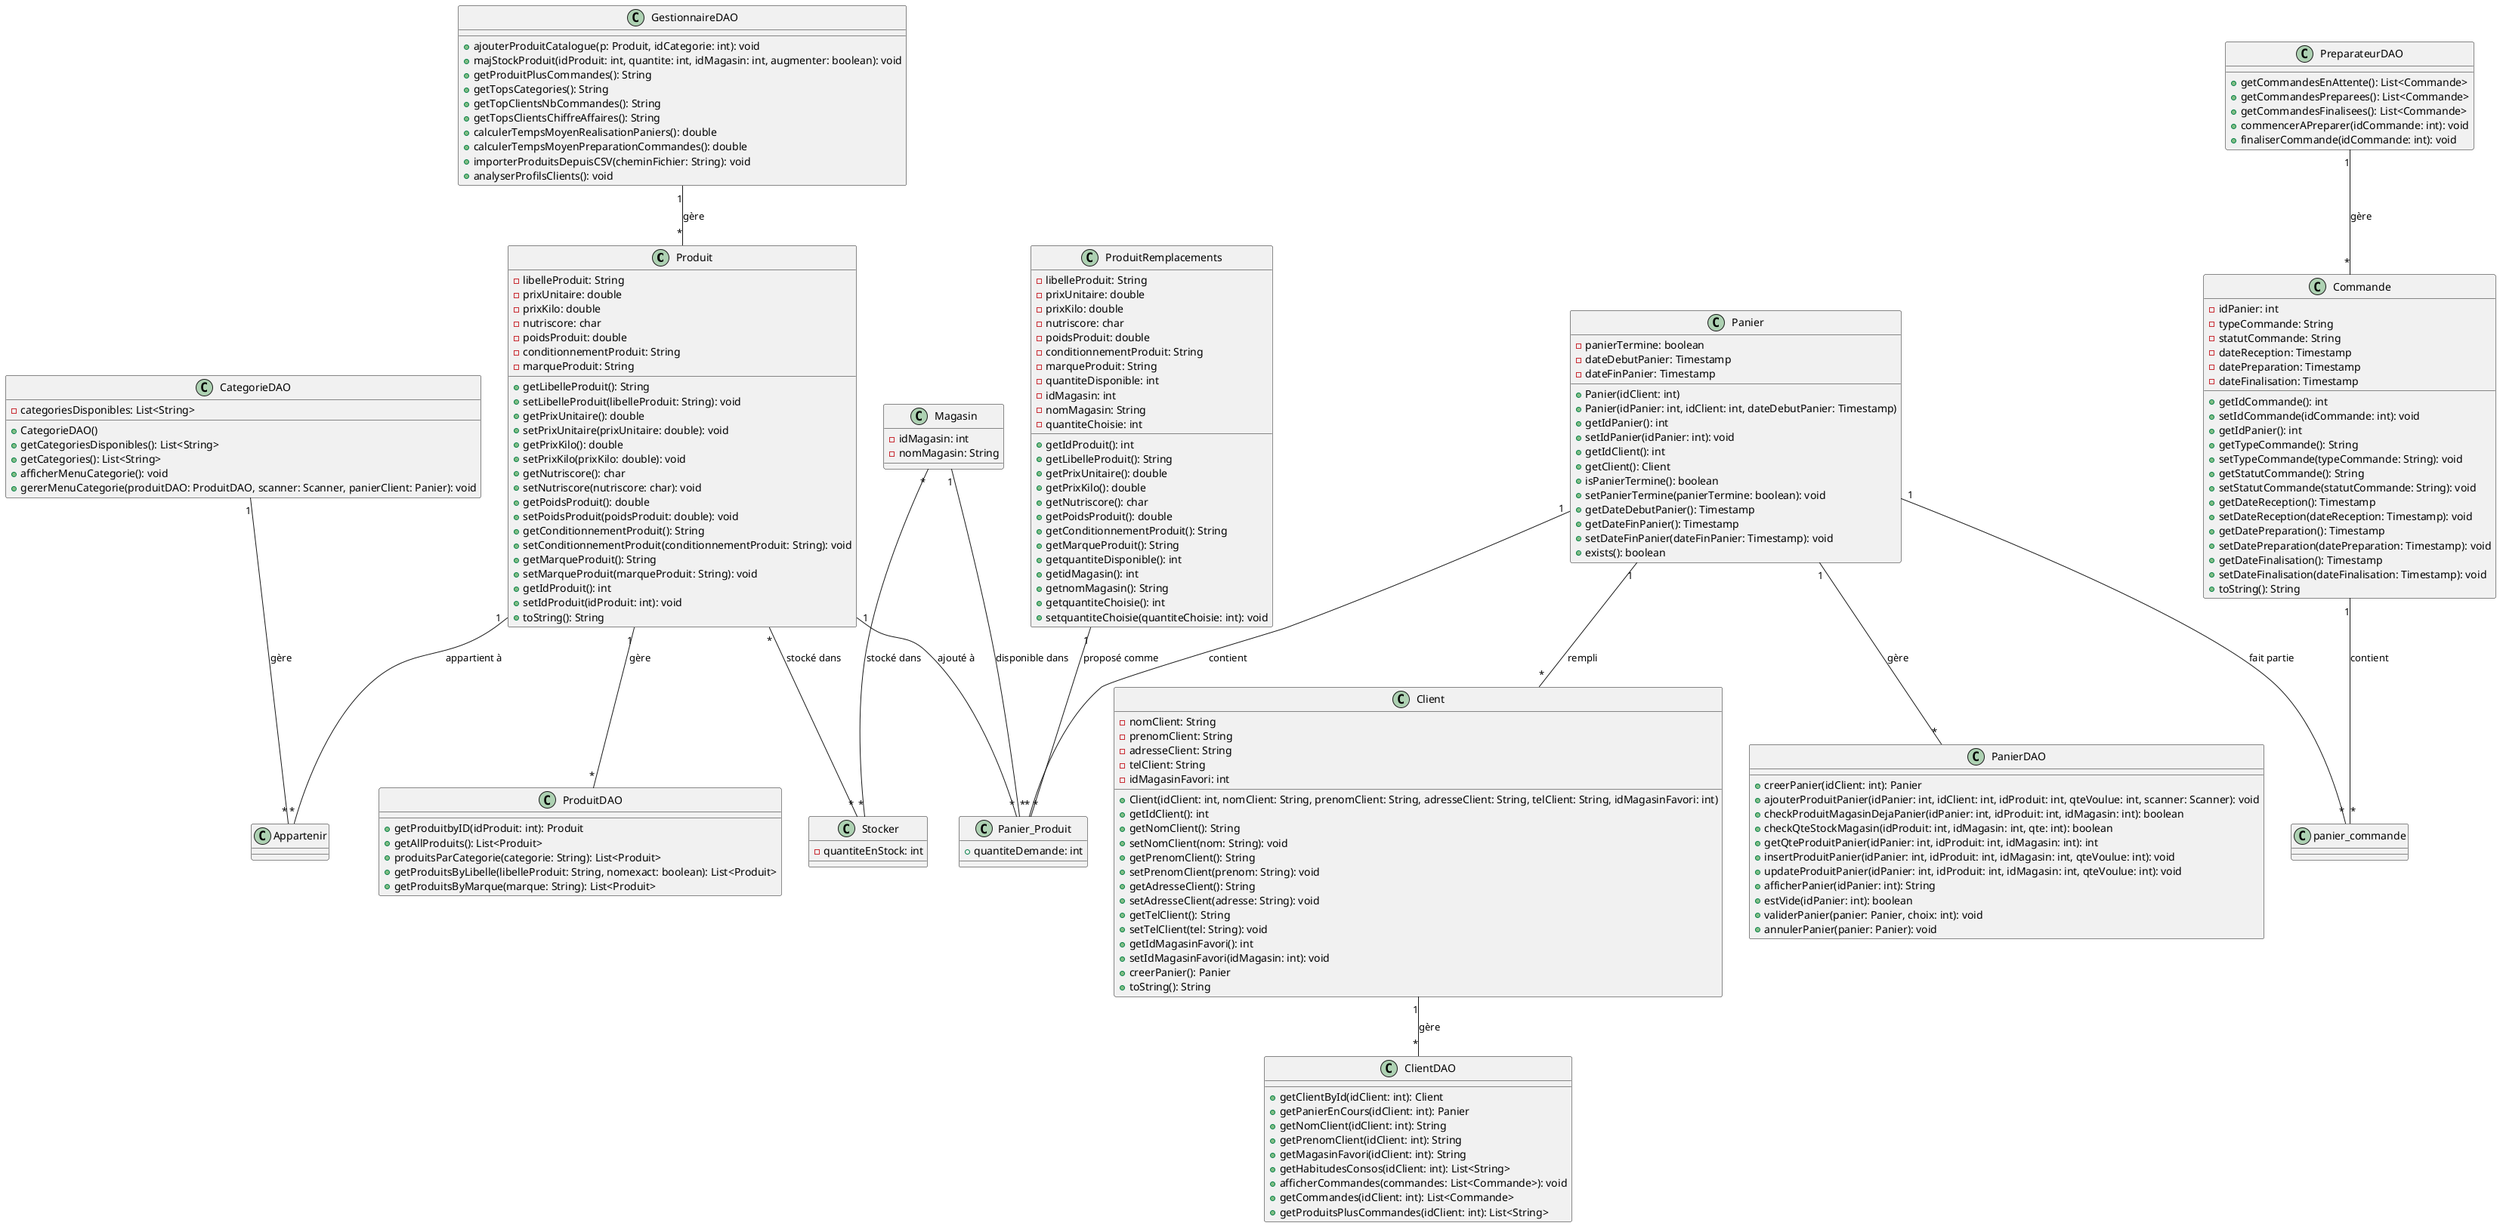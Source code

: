 @startuml schema-classes-uml

class Produit {
    - libelleProduit: String
    - prixUnitaire: double
    - prixKilo: double
    - nutriscore: char
    - poidsProduit: double
    - conditionnementProduit: String
    - marqueProduit: String

    + getLibelleProduit(): String
    + setLibelleProduit(libelleProduit: String): void
    + getPrixUnitaire(): double
    + setPrixUnitaire(prixUnitaire: double): void
    + getPrixKilo(): double
    + setPrixKilo(prixKilo: double): void
    + getNutriscore(): char
    + setNutriscore(nutriscore: char): void
    + getPoidsProduit(): double
    + setPoidsProduit(poidsProduit: double): void
    + getConditionnementProduit(): String
    + setConditionnementProduit(conditionnementProduit: String): void
    + getMarqueProduit(): String
    + setMarqueProduit(marqueProduit: String): void
    + getIdProduit(): int
    + setIdProduit(idProduit: int): void
    + toString(): String
}

class ProduitDAO {
    + getProduitbyID(idProduit: int): Produit
    + getAllProduits(): List<Produit>
    + produitsParCategorie(categorie: String): List<Produit>
    + getProduitsByLibelle(libelleProduit: String, nomexact: boolean): List<Produit>
    + getProduitsByMarque(marque: String): List<Produit>
}

class ProduitRemplacements {
    - libelleProduit: String
    - prixUnitaire: double
    - prixKilo: double
    - nutriscore: char
    - poidsProduit: double
    - conditionnementProduit: String
    - marqueProduit: String
    - quantiteDisponible: int
    - idMagasin: int
    - nomMagasin: String
    - quantiteChoisie: int

    + getIdProduit(): int
    + getLibelleProduit(): String
    + getPrixUnitaire(): double
    + getPrixKilo(): double
    + getNutriscore(): char
    + getPoidsProduit(): double
    + getConditionnementProduit(): String
    + getMarqueProduit(): String
    + getquantiteDisponible(): int
    + getidMagasin(): int
    + getnomMagasin(): String
    + getquantiteChoisie(): int
    + setquantiteChoisie(quantiteChoisie: int): void
}

class CategorieDAO {
    - categoriesDisponibles: List<String>
    + CategorieDAO()
    + getCategoriesDisponibles(): List<String>
    + getCategories(): List<String>
    + afficherMenuCategorie(): void
    + gererMenuCategorie(produitDAO: ProduitDAO, scanner: Scanner, panierClient: Panier): void
}

class Client {
    - nomClient: String
    - prenomClient: String
    - adresseClient: String
    - telClient: String
    - idMagasinFavori: int

    + Client(idClient: int, nomClient: String, prenomClient: String, adresseClient: String, telClient: String, idMagasinFavori: int)
    + getIdClient(): int
    + getNomClient(): String
    + setNomClient(nom: String): void
    + getPrenomClient(): String
    + setPrenomClient(prenom: String): void
    + getAdresseClient(): String
    + setAdresseClient(adresse: String): void
    + getTelClient(): String
    + setTelClient(tel: String): void
    + getIdMagasinFavori(): int
    + setIdMagasinFavori(idMagasin: int): void
    + creerPanier(): Panier
    + toString(): String
}

class ClientDAO {
    + getClientById(idClient: int): Client
    + getPanierEnCours(idClient: int): Panier
    + getNomClient(idClient: int): String
    + getPrenomClient(idClient: int): String
    + getMagasinFavori(idClient: int): String
    + getHabitudesConsos(idClient: int): List<String>
    + afficherCommandes(commandes: List<Commande>): void
    + getCommandes(idClient: int): List<Commande>
    + getProduitsPlusCommandes(idClient: int): List<String>
}

class Appartenir {}

class Stocker {
    - quantiteEnStock: int
}

class PanierDAO {
     + creerPanier(idClient: int): Panier   
     + ajouterProduitPanier(idPanier: int, idClient: int, idProduit: int, qteVoulue: int, scanner: Scanner): void   
     + checkProduitMagasinDejaPanier(idPanier: int, idProduit: int, idMagasin: int): boolean    
     + checkQteStockMagasin(idProduit: int, idMagasin: int, qte: int): boolean  
     + getQteProduitPanier(idPanier: int, idProduit: int, idMagasin: int): int  
     + insertProduitPanier(idPanier: int, idProduit: int, idMagasin: int, qteVoulue: int): void     
     + updateProduitPanier(idPanier: int, idProduit: int, idMagasin: int, qteVoulue: int): void     
     + afficherPanier(idPanier: int): String     
     + estVide(idPanier: int): boolean   
     + validerPanier(panier: Panier, choix: int): void   
     + annulerPanier(panier: Panier): void   
}

class Magasin {
    - idMagasin: int
    - nomMagasin: String
}

class Panier {                  
    - panierTermine: boolean           
    - dateDebutPanier: Timestamp       
    - dateFinPanier: Timestamp         

    + Panier(idClient: int)            
    + Panier(idPanier: int, idClient: int, dateDebutPanier: Timestamp) 
    + getIdPanier(): int               
    + setIdPanier(idPanier: int): void 
    + getIdClient(): int               
    + getClient(): Client              
    + isPanierTermine(): boolean      
    + setPanierTermine(panierTermine: boolean): void 
    + getDateDebutPanier(): Timestamp  
    + getDateFinPanier(): Timestamp    
    + setDateFinPanier(dateFinPanier: Timestamp): void 
    + exists(): boolean     
}

class Commande {
    - idPanier: int
    - typeCommande: String
    - statutCommande: String
    - dateReception: Timestamp
    - datePreparation: Timestamp
    - dateFinalisation: Timestamp
    
    + getIdCommande(): int
    + setIdCommande(idCommande: int): void
    + getIdPanier(): int
    + getTypeCommande(): String
    + setTypeCommande(typeCommande: String): void
    + getStatutCommande(): String
    + setStatutCommande(statutCommande: String): void
    + getDateReception(): Timestamp
    + setDateReception(dateReception: Timestamp): void
    + getDatePreparation(): Timestamp
    + setDatePreparation(datePreparation: Timestamp): void
    + getDateFinalisation(): Timestamp
    + setDateFinalisation(dateFinalisation: Timestamp): void
    + toString(): String
}

class PreparateurDAO {
    + getCommandesEnAttente(): List<Commande>             
    + getCommandesPreparees(): List<Commande>             
    + getCommandesFinalisees(): List<Commande>            
    + commencerAPreparer(idCommande: int): void           
    + finaliserCommande(idCommande: int): void       
}

class Panier_Produit {
    + quantiteDemande: int
}

class GestionnaireDAO {                             
    + ajouterProduitCatalogue(p: Produit, idCategorie: int): void 
    + majStockProduit(idProduit: int, quantite: int, idMagasin: int, augmenter: boolean): void 
    + getProduitPlusCommandes(): String                    
    + getTopsCategories(): String                          
    + getTopClientsNbCommandes(): String                   
    + getTopsClientsChiffreAffaires(): String              
    + calculerTempsMoyenRealisationPaniers(): double       
    + calculerTempsMoyenPreparationCommandes(): double     
    + importerProduitsDepuisCSV(cheminFichier: String): void 
    + analyserProfilsClients(): void
}

class panier_commande{}

' Associations
Produit "1" -- "*" ProduitDAO : gère
CategorieDAO "1" -- "*" Appartenir : gère
Client "1" -- "*" ClientDAO : gère
Panier "1" -- "*" PanierDAO : gère
GestionnaireDAO "1" -- "*" Produit : gère
PreparateurDAO "1" -- "*" Commande : gère
Panier "1" -- "*" Client : rempli
Commande "1" -- "*" panier_commande : contient
Panier "1" -- "*" panier_commande: fait partie
Produit "1" -- "*" Appartenir : appartient à
Produit "*" -- "*" Stocker : stocké dans
Magasin "*" -- "*" Stocker : stocké dans
Produit "1" -- "*" Panier_Produit : ajouté à
Panier "1" -- "*" Panier_Produit : contient
Magasin "1" -- "*" Panier_Produit : disponible dans
ProduitRemplacements "1" -- "*" Panier_Produit : proposé comme

@enduml